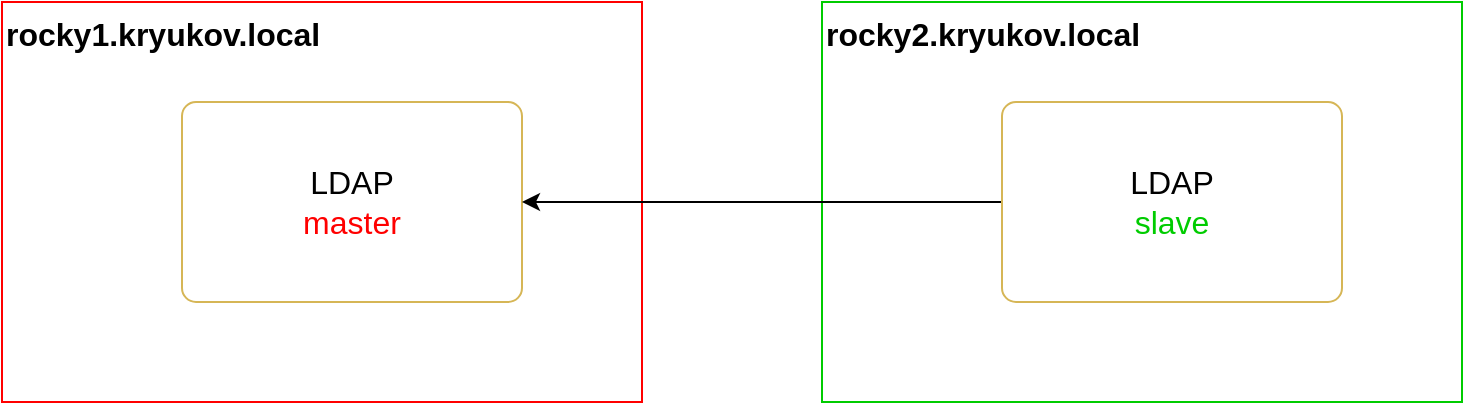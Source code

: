 <mxfile>
    <diagram id="hJxjfjJCusAZ8AS4R_-t" name="ms">
        <mxGraphModel dx="731" dy="651" grid="0" gridSize="10" guides="1" tooltips="1" connect="1" arrows="1" fold="1" page="0" pageScale="1" pageWidth="1169" pageHeight="827" math="0" shadow="0">
            <root>
                <mxCell id="0"/>
                <mxCell id="1" parent="0"/>
                <mxCell id="kHjb7_GP1c-8JZNdNVrq-1" value="&lt;b&gt;&lt;font style=&quot;font-size: 16px&quot;&gt;rocky1.kryukov.local&lt;/font&gt;&lt;/b&gt;" style="rounded=0;whiteSpace=wrap;html=1;horizontal=1;verticalAlign=top;align=left;strokeColor=#FF0000;" parent="1" vertex="1">
                    <mxGeometry x="100" y="110" width="320" height="200" as="geometry"/>
                </mxCell>
                <mxCell id="kHjb7_GP1c-8JZNdNVrq-2" value="&lt;font style=&quot;font-size: 16px&quot;&gt;LDAP&lt;br&gt;&lt;font color=&quot;#ff0000&quot;&gt;master&lt;/font&gt;&lt;br&gt;&lt;/font&gt;" style="rounded=1;whiteSpace=wrap;html=1;align=center;arcSize=7;fillColor=none;strokeColor=#d6b656;" parent="1" vertex="1">
                    <mxGeometry x="190" y="160" width="170" height="100" as="geometry"/>
                </mxCell>
                <mxCell id="kHjb7_GP1c-8JZNdNVrq-3" value="&lt;b&gt;&lt;font style=&quot;font-size: 16px&quot;&gt;rocky2.kryukov.local&lt;/font&gt;&lt;/b&gt;" style="rounded=0;whiteSpace=wrap;html=1;horizontal=1;verticalAlign=top;align=left;strokeColor=#00CC00;" parent="1" vertex="1">
                    <mxGeometry x="510" y="110" width="320" height="200" as="geometry"/>
                </mxCell>
                <mxCell id="kHjb7_GP1c-8JZNdNVrq-5" style="edgeStyle=orthogonalEdgeStyle;rounded=0;orthogonalLoop=1;jettySize=auto;html=1;entryX=1;entryY=0.5;entryDx=0;entryDy=0;" parent="1" source="kHjb7_GP1c-8JZNdNVrq-4" target="kHjb7_GP1c-8JZNdNVrq-2" edge="1">
                    <mxGeometry relative="1" as="geometry"/>
                </mxCell>
                <mxCell id="kHjb7_GP1c-8JZNdNVrq-4" value="&lt;font style=&quot;font-size: 16px&quot;&gt;LDAP&lt;br&gt;&lt;font color=&quot;#00cc00&quot;&gt;slave&lt;/font&gt;&lt;br&gt;&lt;/font&gt;" style="rounded=1;whiteSpace=wrap;html=1;align=center;arcSize=7;fillColor=none;strokeColor=#d6b656;" parent="1" vertex="1">
                    <mxGeometry x="600" y="160" width="170" height="100" as="geometry"/>
                </mxCell>
            </root>
        </mxGraphModel>
    </diagram>
    <diagram id="vFyNKAJleZPe5AP0eM8O" name="mm">
        <mxGraphModel dx="731" dy="651" grid="0" gridSize="10" guides="1" tooltips="1" connect="1" arrows="1" fold="1" page="0" pageScale="1" pageWidth="827" pageHeight="1169" math="0" shadow="0">
            <root>
                <mxCell id="0"/>
                <mxCell id="1" parent="0"/>
                <mxCell id="ugTw_L9Z-6dV3J909xTC-1" value="&lt;b&gt;&lt;font style=&quot;font-size: 16px&quot;&gt;rocky1.kryukov.local&lt;/font&gt;&lt;/b&gt;" style="rounded=0;whiteSpace=wrap;html=1;horizontal=1;verticalAlign=top;align=left;strokeColor=#FF0000;" parent="1" vertex="1">
                    <mxGeometry x="100" y="110" width="320" height="220" as="geometry"/>
                </mxCell>
                <mxCell id="ugTw_L9Z-6dV3J909xTC-2" value="&lt;font style=&quot;font-size: 16px&quot;&gt;LDAP&lt;br&gt;&lt;font color=&quot;#ff0000&quot;&gt;master&lt;/font&gt;&lt;br&gt;olcServerID: 101&lt;br&gt;&lt;/font&gt;" style="rounded=1;whiteSpace=wrap;html=1;align=center;arcSize=7;fillColor=none;strokeColor=#d6b656;" parent="1" vertex="1">
                    <mxGeometry x="190" y="160" width="170" height="100" as="geometry"/>
                </mxCell>
                <mxCell id="ugTw_L9Z-6dV3J909xTC-3" value="&lt;b&gt;&lt;font style=&quot;font-size: 16px&quot;&gt;rocky2.kryukov.local&lt;/font&gt;&lt;/b&gt;" style="rounded=0;whiteSpace=wrap;html=1;horizontal=1;verticalAlign=top;align=left;strokeColor=#FF0000;" parent="1" vertex="1">
                    <mxGeometry x="510" y="110" width="320" height="220" as="geometry"/>
                </mxCell>
                <mxCell id="ugTw_L9Z-6dV3J909xTC-5" value="&lt;font style=&quot;font-size: 16px&quot;&gt;LDAP&lt;br&gt;&lt;font color=&quot;#ff0000&quot;&gt;master&lt;/font&gt;&lt;br&gt;olcServerID: 102&lt;br&gt;&lt;/font&gt;" style="rounded=1;whiteSpace=wrap;html=1;align=center;arcSize=7;fillColor=none;strokeColor=#d6b656;" parent="1" vertex="1">
                    <mxGeometry x="600" y="160" width="170" height="100" as="geometry"/>
                </mxCell>
                <mxCell id="ugTw_L9Z-6dV3J909xTC-7" value="" style="endArrow=classic;html=1;curved=1;elbow=vertical;exitX=0;exitY=0.5;exitDx=0;exitDy=0;entryX=1;entryY=0.5;entryDx=0;entryDy=0;" parent="1" source="ugTw_L9Z-6dV3J909xTC-11" target="ugTw_L9Z-6dV3J909xTC-2" edge="1">
                    <mxGeometry width="50" height="50" relative="1" as="geometry">
                        <mxPoint x="460" y="360" as="sourcePoint"/>
                        <mxPoint x="510" y="310" as="targetPoint"/>
                    </mxGeometry>
                </mxCell>
                <mxCell id="ugTw_L9Z-6dV3J909xTC-8" value="" style="endArrow=classic;html=1;curved=1;elbow=vertical;exitX=1;exitY=0.5;exitDx=0;exitDy=0;entryX=0;entryY=0.5;entryDx=0;entryDy=0;" parent="1" source="ugTw_L9Z-6dV3J909xTC-10" target="ugTw_L9Z-6dV3J909xTC-5" edge="1">
                    <mxGeometry width="50" height="50" relative="1" as="geometry">
                        <mxPoint x="590" y="410" as="sourcePoint"/>
                        <mxPoint x="350" y="410" as="targetPoint"/>
                    </mxGeometry>
                </mxCell>
                <mxCell id="ugTw_L9Z-6dV3J909xTC-10" value="&lt;div style=&quot;text-align: left;&quot;&gt;olcSyncRepl: rid=001&lt;/div&gt;&lt;div style=&quot;text-align: left;&quot;&gt;&amp;nbsp; provider=ldap://rocky2.kryukov.local:389/&lt;/div&gt;" style="text;html=1;align=center;verticalAlign=middle;whiteSpace=wrap;rounded=0;fontColor=default;labelBackgroundColor=none;" parent="1" vertex="1">
                    <mxGeometry x="150" y="280" width="230" height="40" as="geometry"/>
                </mxCell>
                <mxCell id="ugTw_L9Z-6dV3J909xTC-11" value="&lt;div style=&quot;text-align: left;&quot;&gt;olcSyncRepl: rid=001&lt;/div&gt;&lt;div style=&quot;text-align: left;&quot;&gt;&amp;nbsp; provider=ldap://rocky1.kryukov.local:389/&lt;/div&gt;" style="text;html=1;align=center;verticalAlign=middle;whiteSpace=wrap;rounded=0;fontColor=default;labelBackgroundColor=none;" parent="1" vertex="1">
                    <mxGeometry x="560" y="280" width="230" height="40" as="geometry"/>
                </mxCell>
            </root>
        </mxGraphModel>
    </diagram>
    <diagram id="ggnMvmFtciIYlDHK0zu1" name="mms">
        <mxGraphModel dx="731" dy="651" grid="0" gridSize="10" guides="1" tooltips="1" connect="1" arrows="1" fold="1" page="0" pageScale="1" pageWidth="827" pageHeight="1169" math="0" shadow="0">
            <root>
                <mxCell id="0"/>
                <mxCell id="1" parent="0"/>
                <mxCell id="KQtOepFiocRJAdrFyE5Z-1" value="&lt;b&gt;&lt;font style=&quot;font-size: 16px&quot;&gt;rocky1.kryukov.local&lt;/font&gt;&lt;/b&gt;" style="rounded=0;whiteSpace=wrap;html=1;horizontal=1;verticalAlign=top;align=left;strokeColor=#FF0000;" parent="1" vertex="1">
                    <mxGeometry x="100" y="110" width="320" height="220" as="geometry"/>
                </mxCell>
                <mxCell id="KQtOepFiocRJAdrFyE5Z-2" value="&lt;font style=&quot;font-size: 16px&quot;&gt;LDAP&lt;br&gt;&lt;font color=&quot;#ff0000&quot;&gt;master&lt;/font&gt;&lt;br&gt;olcServerID: 101&lt;br&gt;&lt;/font&gt;" style="rounded=1;whiteSpace=wrap;html=1;align=center;arcSize=7;fillColor=none;strokeColor=#d6b656;" parent="1" vertex="1">
                    <mxGeometry x="190" y="160" width="170" height="100" as="geometry"/>
                </mxCell>
                <mxCell id="KQtOepFiocRJAdrFyE5Z-3" value="&lt;b&gt;&lt;font style=&quot;font-size: 16px&quot;&gt;rocky2.kryukov.local&lt;/font&gt;&lt;/b&gt;" style="rounded=0;whiteSpace=wrap;html=1;horizontal=1;verticalAlign=top;align=left;strokeColor=#FF0000;" parent="1" vertex="1">
                    <mxGeometry x="510" y="110" width="320" height="220" as="geometry"/>
                </mxCell>
                <mxCell id="KQtOepFiocRJAdrFyE5Z-4" value="&lt;font style=&quot;font-size: 16px&quot;&gt;LDAP&lt;br&gt;&lt;font color=&quot;#ff0000&quot;&gt;master&lt;/font&gt;&lt;br&gt;olcServerID: 102&lt;br&gt;&lt;/font&gt;" style="rounded=1;whiteSpace=wrap;html=1;align=center;arcSize=7;fillColor=none;strokeColor=#d6b656;" parent="1" vertex="1">
                    <mxGeometry x="600" y="160" width="170" height="100" as="geometry"/>
                </mxCell>
                <mxCell id="KQtOepFiocRJAdrFyE5Z-5" value="" style="endArrow=classic;html=1;curved=1;elbow=vertical;exitX=0;exitY=0.5;exitDx=0;exitDy=0;entryX=1;entryY=0.5;entryDx=0;entryDy=0;" parent="1" source="KQtOepFiocRJAdrFyE5Z-8" target="KQtOepFiocRJAdrFyE5Z-2" edge="1">
                    <mxGeometry width="50" height="50" relative="1" as="geometry">
                        <mxPoint x="460" y="360" as="sourcePoint"/>
                        <mxPoint x="510" y="310" as="targetPoint"/>
                    </mxGeometry>
                </mxCell>
                <mxCell id="KQtOepFiocRJAdrFyE5Z-6" value="" style="endArrow=classic;html=1;curved=1;elbow=vertical;exitX=1;exitY=0.5;exitDx=0;exitDy=0;entryX=0;entryY=0.5;entryDx=0;entryDy=0;" parent="1" source="KQtOepFiocRJAdrFyE5Z-7" target="KQtOepFiocRJAdrFyE5Z-4" edge="1">
                    <mxGeometry width="50" height="50" relative="1" as="geometry">
                        <mxPoint x="590" y="410" as="sourcePoint"/>
                        <mxPoint x="350" y="410" as="targetPoint"/>
                    </mxGeometry>
                </mxCell>
                <mxCell id="KQtOepFiocRJAdrFyE5Z-7" value="&lt;div style=&quot;text-align: left;&quot;&gt;olcSyncRepl: rid=001&lt;/div&gt;&lt;div style=&quot;text-align: left;&quot;&gt;&amp;nbsp; provider=ldap://rocky2.kryukov.local:389/&lt;/div&gt;" style="text;html=1;align=center;verticalAlign=middle;whiteSpace=wrap;rounded=0;fontColor=default;labelBackgroundColor=none;" parent="1" vertex="1">
                    <mxGeometry x="150" y="280" width="230" height="40" as="geometry"/>
                </mxCell>
                <mxCell id="KQtOepFiocRJAdrFyE5Z-8" value="&lt;div style=&quot;text-align: left;&quot;&gt;olcSyncRepl: rid=001&lt;/div&gt;&lt;div style=&quot;text-align: left;&quot;&gt;&amp;nbsp; provider=ldap://rocky1.kryukov.local:389/&lt;/div&gt;" style="text;html=1;align=center;verticalAlign=middle;whiteSpace=wrap;rounded=0;fontColor=default;labelBackgroundColor=none;" parent="1" vertex="1">
                    <mxGeometry x="560" y="280" width="230" height="40" as="geometry"/>
                </mxCell>
                <mxCell id="KQtOepFiocRJAdrFyE5Z-9" value="&lt;b&gt;&lt;font style=&quot;font-size: 16px&quot;&gt;rocky1.kryukov.local&lt;/font&gt;&lt;/b&gt;" style="rounded=0;whiteSpace=wrap;html=1;horizontal=1;verticalAlign=top;align=left;strokeColor=#00CC00;" parent="1" vertex="1">
                    <mxGeometry x="100" y="350" width="320" height="270" as="geometry"/>
                </mxCell>
                <mxCell id="KQtOepFiocRJAdrFyE5Z-10" value="&lt;font style=&quot;font-size: 16px&quot;&gt;LDAP&lt;br&gt;&lt;font color=&quot;#00cc00&quot;&gt;slave&lt;/font&gt;&lt;br&gt;olcServerID: 101&lt;br&gt;&lt;/font&gt;" style="rounded=1;whiteSpace=wrap;html=1;align=center;arcSize=7;fillColor=none;strokeColor=#d6b656;" parent="1" vertex="1">
                    <mxGeometry x="190" y="400" width="170" height="100" as="geometry"/>
                </mxCell>
                <mxCell id="KQtOepFiocRJAdrFyE5Z-15" style="edgeStyle=orthogonalEdgeStyle;html=1;entryX=0;entryY=0.75;entryDx=0;entryDy=0;dashed=1;dashPattern=8 8;strokeColor=#00CC00;fontColor=#00CC00;elbow=vertical;" parent="1" source="KQtOepFiocRJAdrFyE5Z-11" target="KQtOepFiocRJAdrFyE5Z-4" edge="1">
                    <mxGeometry relative="1" as="geometry"/>
                </mxCell>
                <mxCell id="KQtOepFiocRJAdrFyE5Z-11" value="&lt;div style=&quot;text-align: left;&quot;&gt;olcSyncRepl: rid=002&lt;/div&gt;&lt;div style=&quot;text-align: left;&quot;&gt;&amp;nbsp; provider=ldap://rocky2.kryukov.local:389/&lt;/div&gt;" style="text;html=1;align=center;verticalAlign=middle;whiteSpace=wrap;rounded=0;fontColor=default;labelBackgroundColor=none;" parent="1" vertex="1">
                    <mxGeometry x="150" y="560" width="230" height="40" as="geometry"/>
                </mxCell>
                <mxCell id="KQtOepFiocRJAdrFyE5Z-14" style="edgeStyle=orthogonalEdgeStyle;html=1;entryX=1;entryY=0.75;entryDx=0;entryDy=0;fontColor=#00CC00;elbow=vertical;strokeColor=#00CC00;dashed=1;dashPattern=8 8;" parent="1" source="KQtOepFiocRJAdrFyE5Z-13" target="KQtOepFiocRJAdrFyE5Z-2" edge="1">
                    <mxGeometry relative="1" as="geometry">
                        <Array as="points">
                            <mxPoint x="450" y="540"/>
                            <mxPoint x="450" y="235"/>
                        </Array>
                    </mxGeometry>
                </mxCell>
                <mxCell id="KQtOepFiocRJAdrFyE5Z-13" value="&lt;div style=&quot;text-align: left;&quot;&gt;olcSyncRepl: rid=001&lt;/div&gt;&lt;div style=&quot;text-align: left;&quot;&gt;&amp;nbsp; provider=ldap://rocky1.kryukov.local:389/&lt;/div&gt;" style="text;html=1;align=center;verticalAlign=middle;whiteSpace=wrap;rounded=0;fontColor=default;labelBackgroundColor=none;" parent="1" vertex="1">
                    <mxGeometry x="150" y="520" width="230" height="40" as="geometry"/>
                </mxCell>
            </root>
        </mxGraphModel>
    </diagram>
</mxfile>